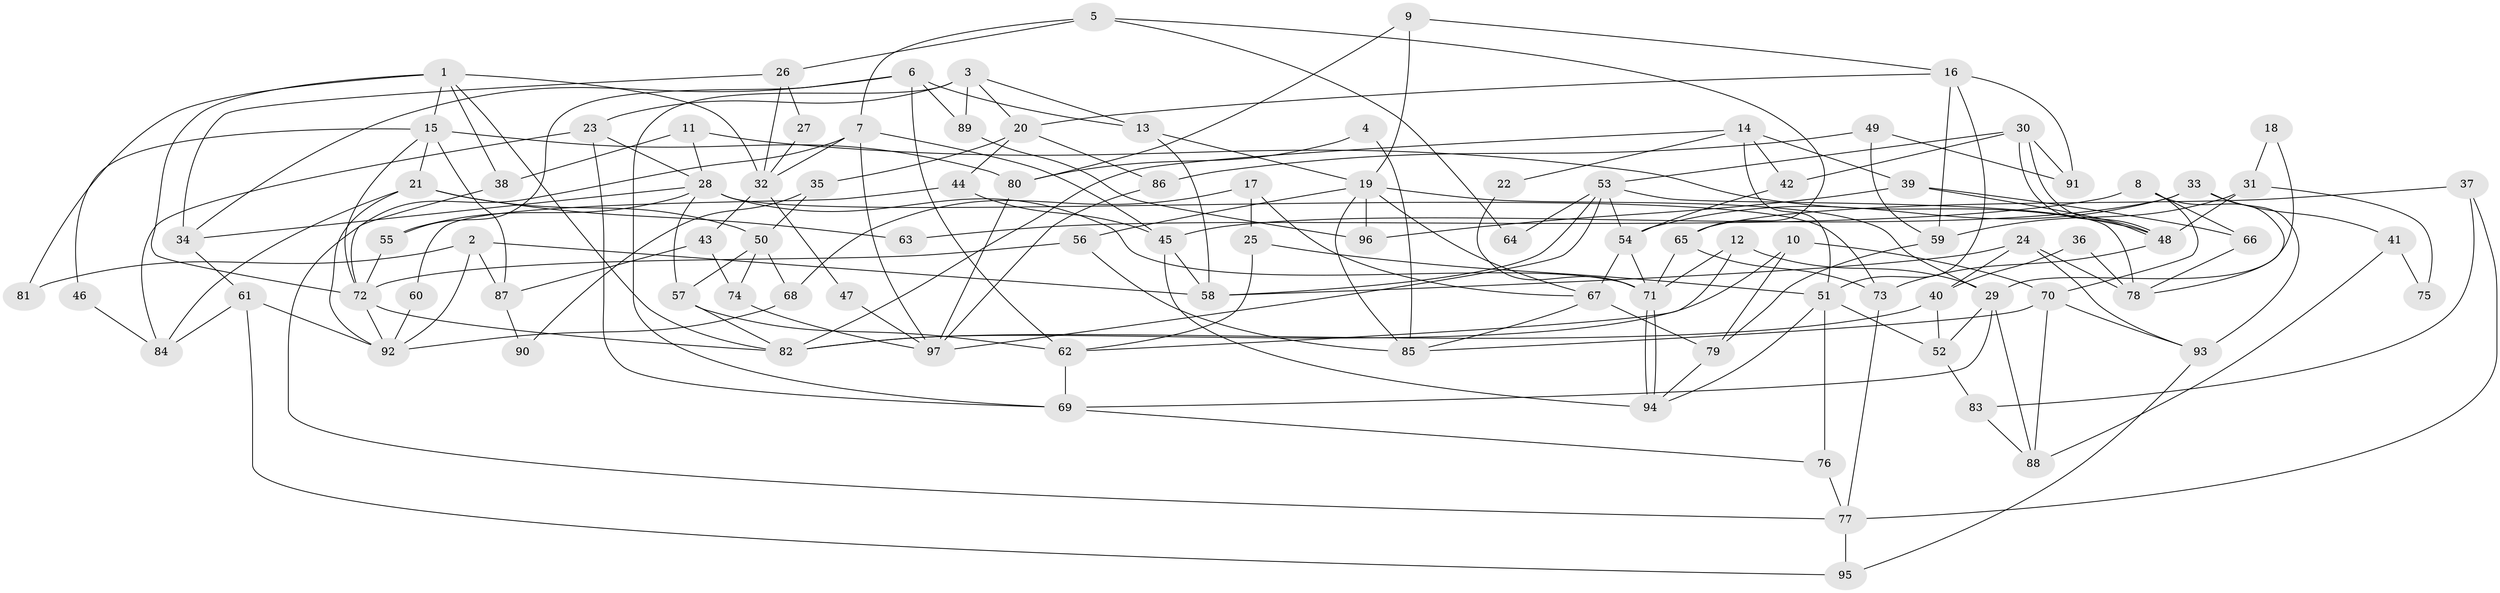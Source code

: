 // coarse degree distribution, {3: 0.15789473684210525, 4: 0.23684210526315788, 2: 0.13157894736842105, 9: 0.15789473684210525, 7: 0.07894736842105263, 8: 0.05263157894736842, 5: 0.13157894736842105, 6: 0.05263157894736842}
// Generated by graph-tools (version 1.1) at 2025/53/03/04/25 21:53:25]
// undirected, 97 vertices, 194 edges
graph export_dot {
graph [start="1"]
  node [color=gray90,style=filled];
  1;
  2;
  3;
  4;
  5;
  6;
  7;
  8;
  9;
  10;
  11;
  12;
  13;
  14;
  15;
  16;
  17;
  18;
  19;
  20;
  21;
  22;
  23;
  24;
  25;
  26;
  27;
  28;
  29;
  30;
  31;
  32;
  33;
  34;
  35;
  36;
  37;
  38;
  39;
  40;
  41;
  42;
  43;
  44;
  45;
  46;
  47;
  48;
  49;
  50;
  51;
  52;
  53;
  54;
  55;
  56;
  57;
  58;
  59;
  60;
  61;
  62;
  63;
  64;
  65;
  66;
  67;
  68;
  69;
  70;
  71;
  72;
  73;
  74;
  75;
  76;
  77;
  78;
  79;
  80;
  81;
  82;
  83;
  84;
  85;
  86;
  87;
  88;
  89;
  90;
  91;
  92;
  93;
  94;
  95;
  96;
  97;
  1 -- 72;
  1 -- 38;
  1 -- 15;
  1 -- 32;
  1 -- 81;
  1 -- 82;
  2 -- 87;
  2 -- 58;
  2 -- 81;
  2 -- 92;
  3 -- 23;
  3 -- 13;
  3 -- 20;
  3 -- 69;
  3 -- 89;
  4 -- 85;
  4 -- 80;
  5 -- 65;
  5 -- 26;
  5 -- 7;
  5 -- 64;
  6 -- 34;
  6 -- 62;
  6 -- 13;
  6 -- 55;
  6 -- 89;
  7 -- 45;
  7 -- 32;
  7 -- 77;
  7 -- 97;
  8 -- 78;
  8 -- 70;
  8 -- 63;
  8 -- 66;
  9 -- 19;
  9 -- 80;
  9 -- 16;
  10 -- 70;
  10 -- 82;
  10 -- 79;
  11 -- 48;
  11 -- 28;
  11 -- 38;
  12 -- 29;
  12 -- 71;
  12 -- 62;
  13 -- 19;
  13 -- 58;
  14 -- 51;
  14 -- 82;
  14 -- 22;
  14 -- 39;
  14 -- 42;
  15 -- 72;
  15 -- 21;
  15 -- 46;
  15 -- 80;
  15 -- 87;
  16 -- 51;
  16 -- 20;
  16 -- 59;
  16 -- 91;
  17 -- 25;
  17 -- 67;
  17 -- 68;
  18 -- 31;
  18 -- 29;
  19 -- 67;
  19 -- 85;
  19 -- 29;
  19 -- 56;
  19 -- 96;
  20 -- 35;
  20 -- 44;
  20 -- 86;
  21 -- 50;
  21 -- 63;
  21 -- 84;
  21 -- 92;
  22 -- 71;
  23 -- 28;
  23 -- 69;
  23 -- 84;
  24 -- 93;
  24 -- 58;
  24 -- 40;
  24 -- 78;
  25 -- 51;
  25 -- 62;
  26 -- 32;
  26 -- 34;
  26 -- 27;
  27 -- 32;
  28 -- 57;
  28 -- 71;
  28 -- 34;
  28 -- 55;
  28 -- 73;
  29 -- 52;
  29 -- 69;
  29 -- 88;
  30 -- 48;
  30 -- 48;
  30 -- 91;
  30 -- 42;
  30 -- 53;
  31 -- 59;
  31 -- 48;
  31 -- 75;
  32 -- 43;
  32 -- 47;
  33 -- 45;
  33 -- 54;
  33 -- 41;
  33 -- 93;
  34 -- 61;
  35 -- 50;
  35 -- 90;
  36 -- 78;
  36 -- 40;
  37 -- 65;
  37 -- 77;
  37 -- 83;
  38 -- 72;
  39 -- 96;
  39 -- 48;
  39 -- 66;
  40 -- 82;
  40 -- 52;
  41 -- 88;
  41 -- 75;
  42 -- 54;
  43 -- 74;
  43 -- 87;
  44 -- 45;
  44 -- 60;
  45 -- 58;
  45 -- 94;
  46 -- 84;
  47 -- 97;
  48 -- 73;
  49 -- 86;
  49 -- 59;
  49 -- 91;
  50 -- 68;
  50 -- 57;
  50 -- 74;
  51 -- 52;
  51 -- 76;
  51 -- 94;
  52 -- 83;
  53 -- 78;
  53 -- 54;
  53 -- 58;
  53 -- 64;
  53 -- 97;
  54 -- 67;
  54 -- 71;
  55 -- 72;
  56 -- 72;
  56 -- 85;
  57 -- 82;
  57 -- 62;
  59 -- 79;
  60 -- 92;
  61 -- 92;
  61 -- 84;
  61 -- 95;
  62 -- 69;
  65 -- 73;
  65 -- 71;
  66 -- 78;
  67 -- 79;
  67 -- 85;
  68 -- 92;
  69 -- 76;
  70 -- 85;
  70 -- 93;
  70 -- 88;
  71 -- 94;
  71 -- 94;
  72 -- 92;
  72 -- 82;
  73 -- 77;
  74 -- 97;
  76 -- 77;
  77 -- 95;
  79 -- 94;
  80 -- 97;
  83 -- 88;
  86 -- 97;
  87 -- 90;
  89 -- 96;
  93 -- 95;
}

